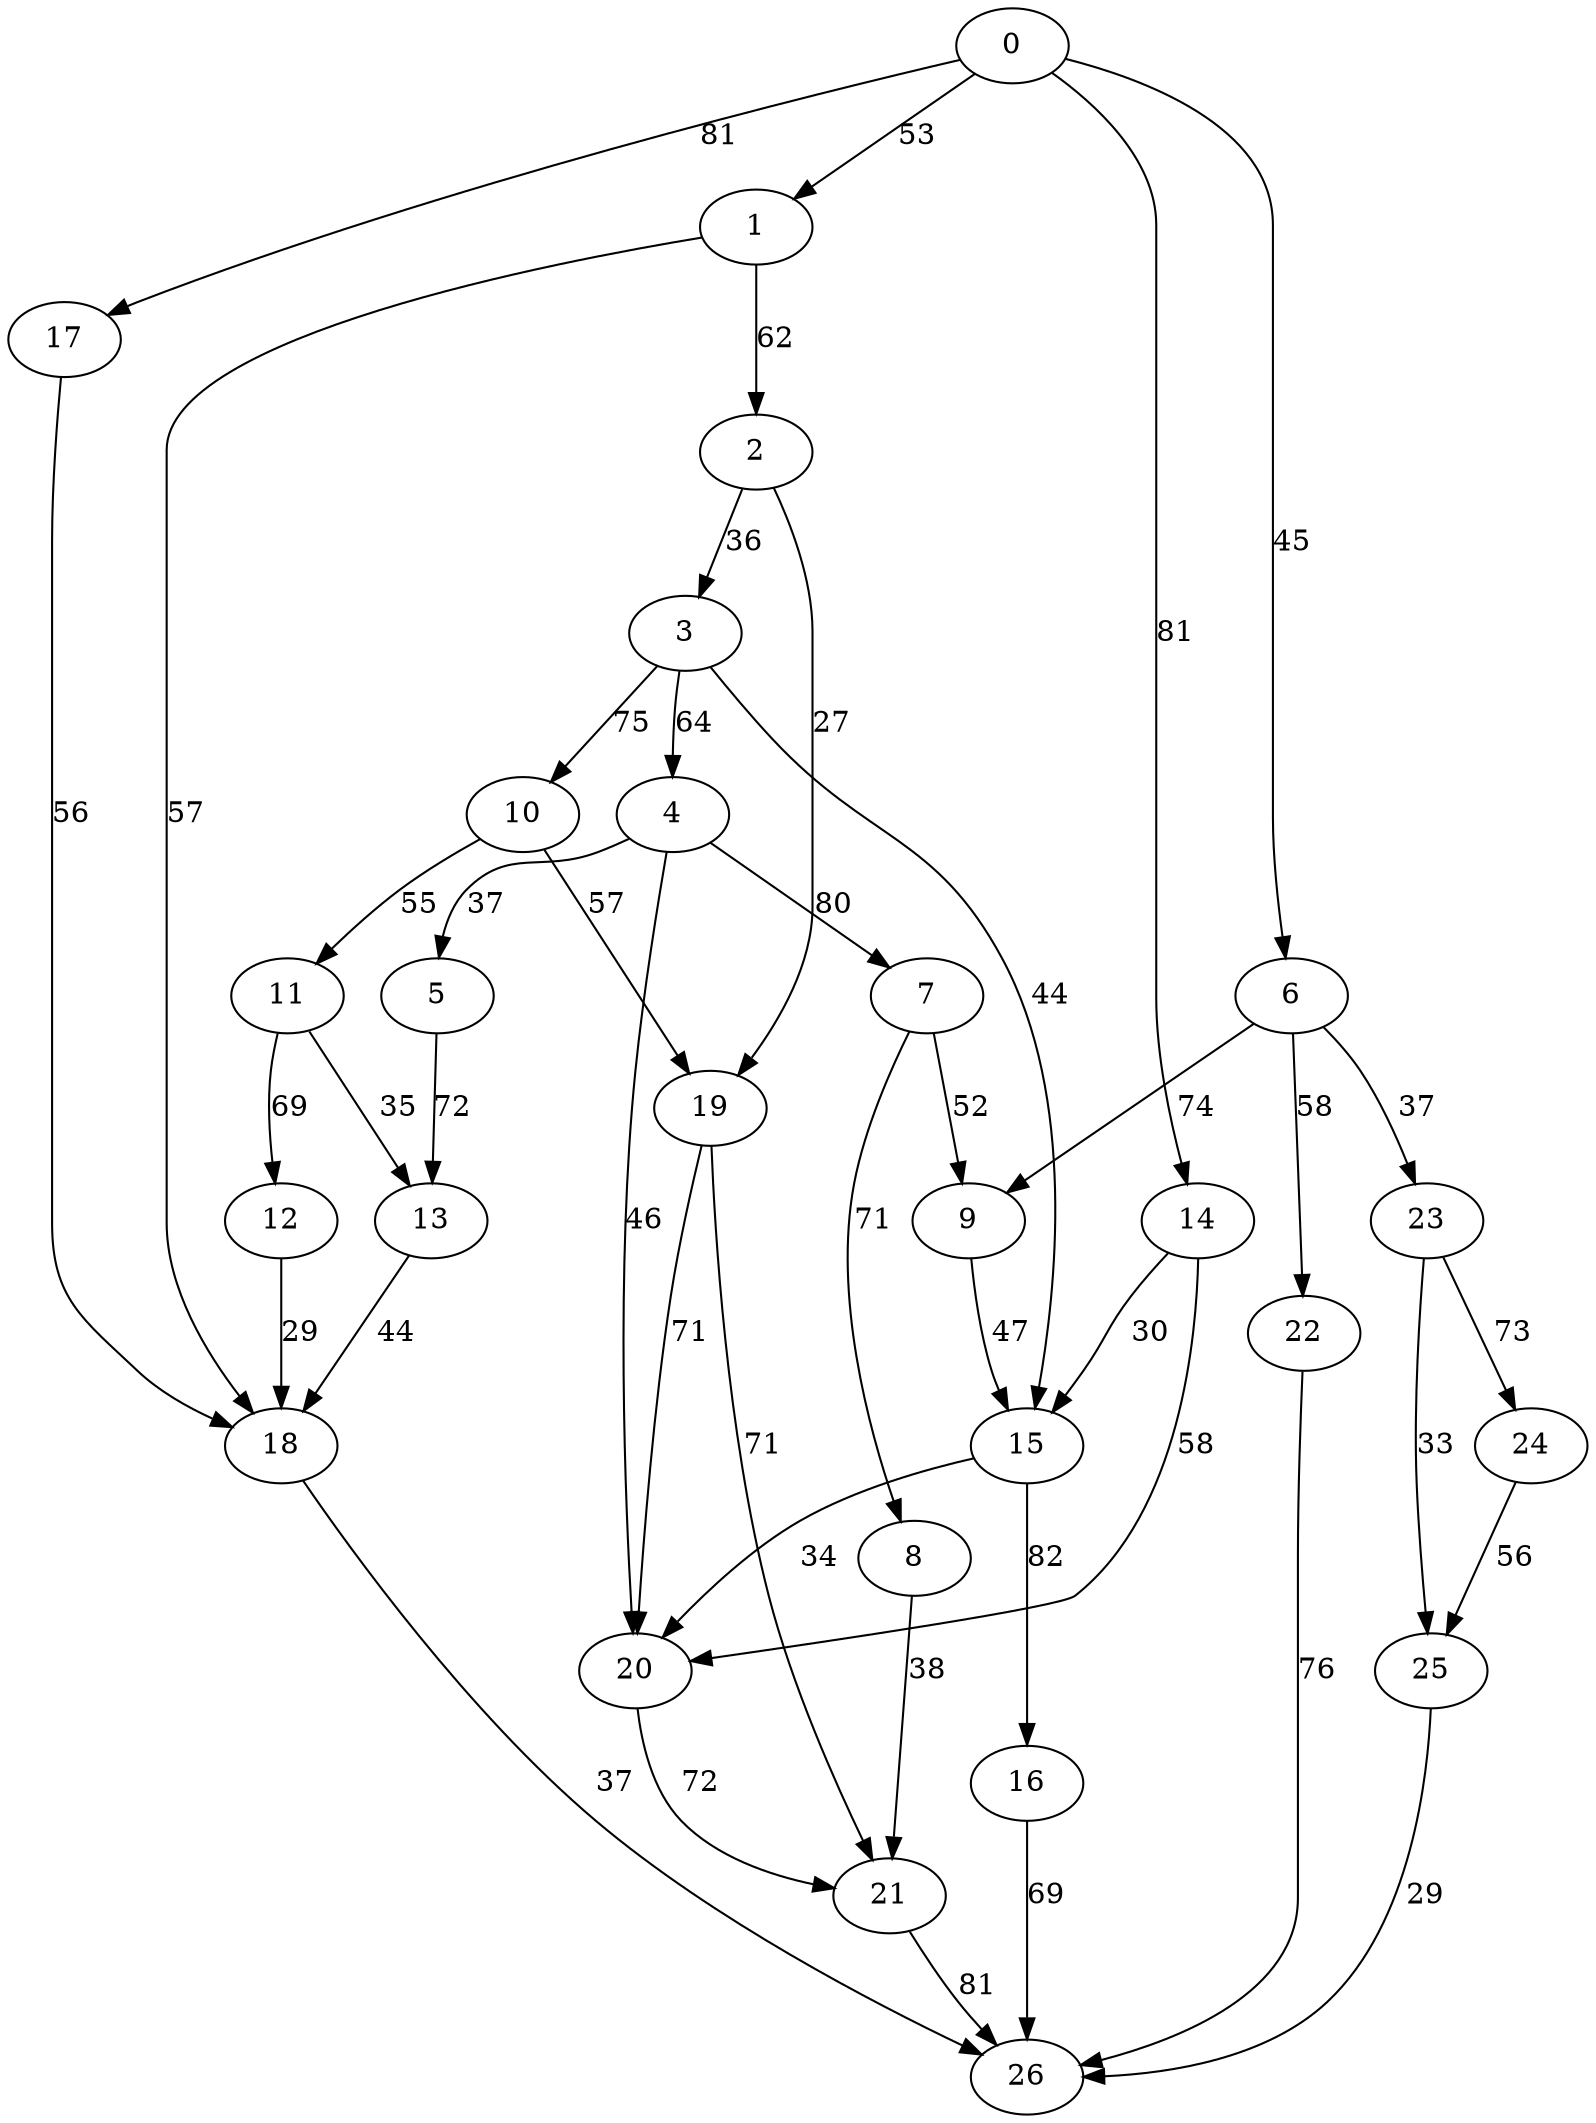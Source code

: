 digraph t40p3r7_17 {
0 -> 1 [ label = 53 ];
0 -> 6 [ label = 45 ];
0 -> 14 [ label = 81 ];
0 -> 17 [ label = 81 ];
1 -> 2 [ label = 62 ];
1 -> 18 [ label = 57 ];
2 -> 3 [ label = 36 ];
2 -> 19 [ label = 27 ];
3 -> 4 [ label = 64 ];
3 -> 10 [ label = 75 ];
3 -> 15 [ label = 44 ];
4 -> 5 [ label = 37 ];
4 -> 7 [ label = 80 ];
4 -> 20 [ label = 46 ];
5 -> 13 [ label = 72 ];
6 -> 9 [ label = 74 ];
6 -> 22 [ label = 58 ];
6 -> 23 [ label = 37 ];
7 -> 8 [ label = 71 ];
7 -> 9 [ label = 52 ];
8 -> 21 [ label = 38 ];
9 -> 15 [ label = 47 ];
10 -> 11 [ label = 55 ];
10 -> 19 [ label = 57 ];
11 -> 12 [ label = 69 ];
11 -> 13 [ label = 35 ];
12 -> 18 [ label = 29 ];
13 -> 18 [ label = 44 ];
14 -> 15 [ label = 30 ];
14 -> 20 [ label = 58 ];
15 -> 16 [ label = 82 ];
15 -> 20 [ label = 34 ];
16 -> 26 [ label = 69 ];
17 -> 18 [ label = 56 ];
18 -> 26 [ label = 37 ];
19 -> 20 [ label = 71 ];
19 -> 21 [ label = 71 ];
20 -> 21 [ label = 72 ];
21 -> 26 [ label = 81 ];
22 -> 26 [ label = 76 ];
23 -> 24 [ label = 73 ];
23 -> 25 [ label = 33 ];
24 -> 25 [ label = 56 ];
25 -> 26 [ label = 29 ];
 }

